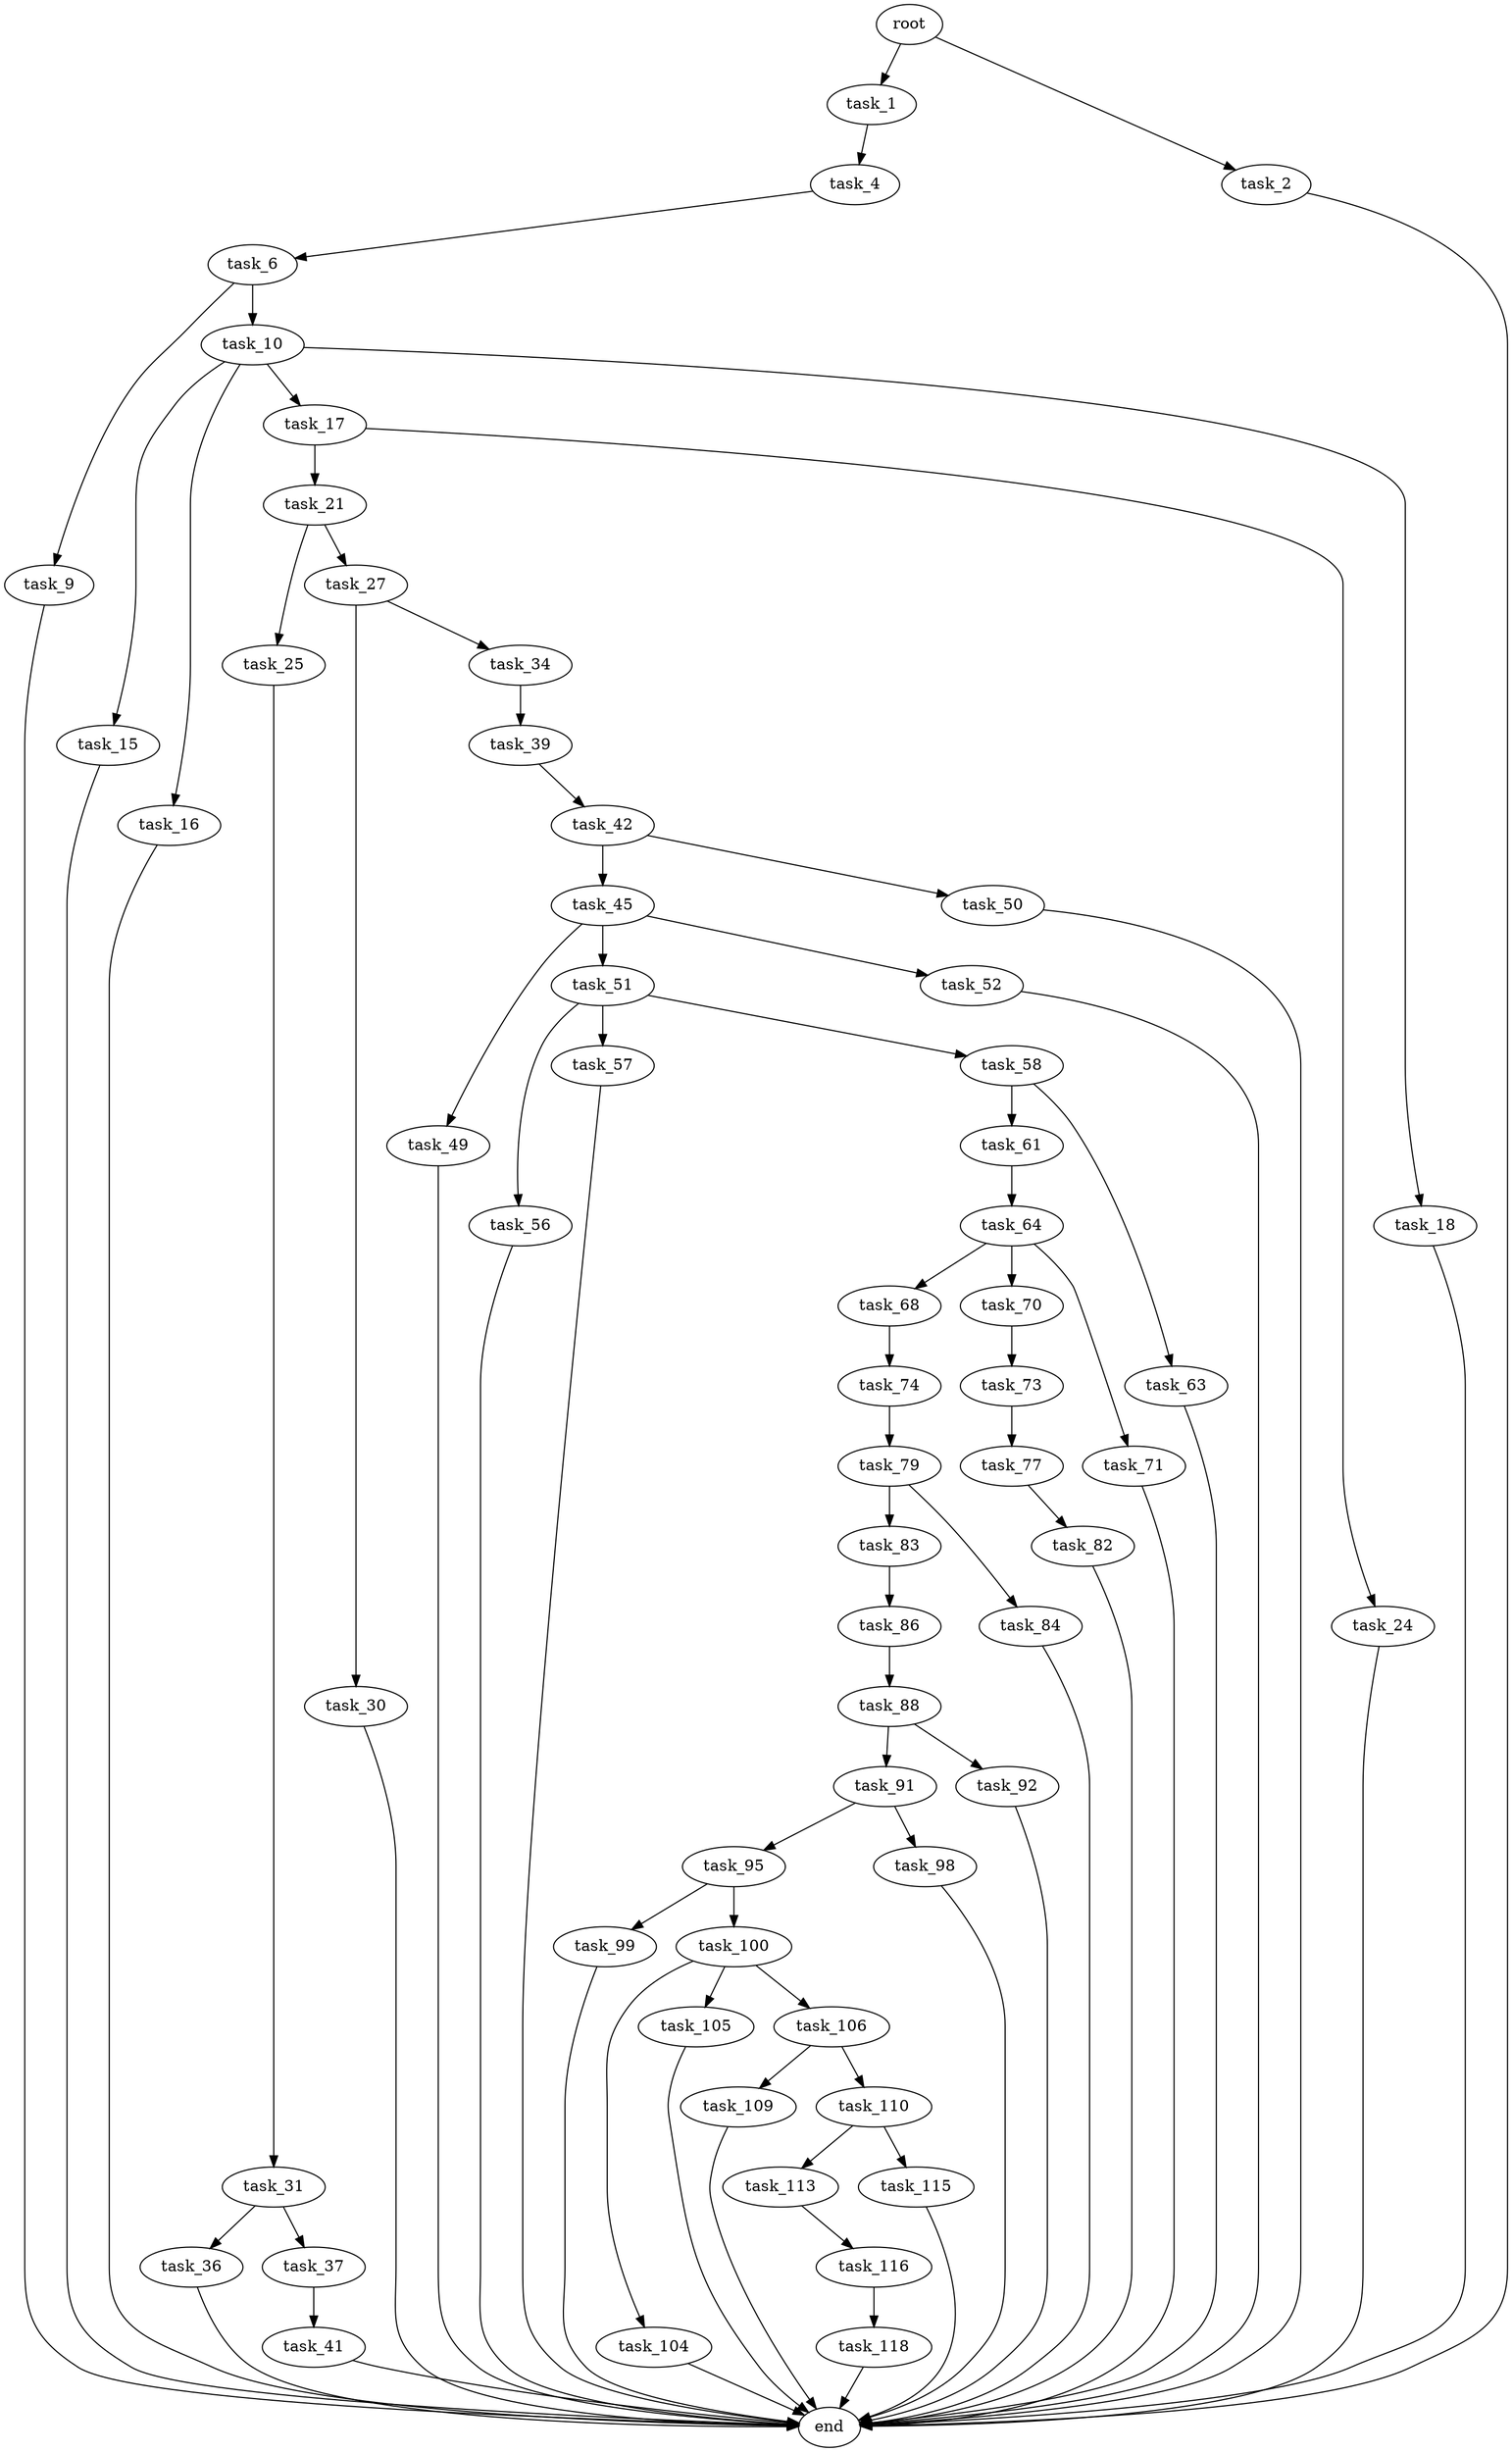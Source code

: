 digraph G {
  root [size="0.000000"];
  task_1 [size="11384323921.000000"];
  task_2 [size="12806974021.000000"];
  task_4 [size="636022767072.000000"];
  task_6 [size="7766051199.000000"];
  task_9 [size="27799783354.000000"];
  task_10 [size="264854527196.000000"];
  task_15 [size="134217728000.000000"];
  task_16 [size="68719476736.000000"];
  task_17 [size="8589934592.000000"];
  task_18 [size="549755813888.000000"];
  task_21 [size="10294900958.000000"];
  task_24 [size="16568678137.000000"];
  task_25 [size="13350422834.000000"];
  task_27 [size="1073741824000.000000"];
  task_30 [size="782757789696.000000"];
  task_31 [size="865389794378.000000"];
  task_34 [size="231928233984.000000"];
  task_36 [size="28991029248.000000"];
  task_37 [size="1073741824000.000000"];
  task_39 [size="18220164506.000000"];
  task_41 [size="28991029248.000000"];
  task_42 [size="5234626577.000000"];
  task_45 [size="1073741824000.000000"];
  task_49 [size="27805689272.000000"];
  task_50 [size="110221637098.000000"];
  task_51 [size="778211484659.000000"];
  task_52 [size="1073741824000.000000"];
  task_56 [size="109873938964.000000"];
  task_57 [size="40204865329.000000"];
  task_58 [size="469127633159.000000"];
  task_61 [size="36424780722.000000"];
  task_63 [size="35694721906.000000"];
  task_64 [size="51459282384.000000"];
  task_68 [size="134217728000.000000"];
  task_70 [size="1073741824000.000000"];
  task_71 [size="231928233984.000000"];
  task_73 [size="3018756477.000000"];
  task_74 [size="1073741824000.000000"];
  task_77 [size="68719476736.000000"];
  task_79 [size="231928233984.000000"];
  task_82 [size="4888589258.000000"];
  task_83 [size="388390951416.000000"];
  task_84 [size="368293445632.000000"];
  task_86 [size="134217728000.000000"];
  task_88 [size="19572958915.000000"];
  task_91 [size="549755813888.000000"];
  task_92 [size="7707381954.000000"];
  task_95 [size="1110068997025.000000"];
  task_98 [size="9675902297.000000"];
  task_99 [size="8589934592.000000"];
  task_100 [size="6890385973.000000"];
  task_104 [size="107804901126.000000"];
  task_105 [size="1054438706.000000"];
  task_106 [size="46167097260.000000"];
  task_109 [size="760973773882.000000"];
  task_110 [size="1073741824000.000000"];
  task_113 [size="368293445632.000000"];
  task_115 [size="277934922835.000000"];
  task_116 [size="17082146356.000000"];
  task_118 [size="9065053310.000000"];
  end [size="0.000000"];

  root -> task_1 [size="1.000000"];
  root -> task_2 [size="1.000000"];
  task_1 -> task_4 [size="301989888.000000"];
  task_2 -> end [size="1.000000"];
  task_4 -> task_6 [size="838860800.000000"];
  task_6 -> task_9 [size="679477248.000000"];
  task_6 -> task_10 [size="679477248.000000"];
  task_9 -> end [size="1.000000"];
  task_10 -> task_15 [size="536870912.000000"];
  task_10 -> task_16 [size="536870912.000000"];
  task_10 -> task_17 [size="536870912.000000"];
  task_10 -> task_18 [size="536870912.000000"];
  task_15 -> end [size="1.000000"];
  task_16 -> end [size="1.000000"];
  task_17 -> task_21 [size="33554432.000000"];
  task_17 -> task_24 [size="33554432.000000"];
  task_18 -> end [size="1.000000"];
  task_21 -> task_25 [size="209715200.000000"];
  task_21 -> task_27 [size="209715200.000000"];
  task_24 -> end [size="1.000000"];
  task_25 -> task_31 [size="536870912.000000"];
  task_27 -> task_30 [size="838860800.000000"];
  task_27 -> task_34 [size="838860800.000000"];
  task_30 -> end [size="1.000000"];
  task_31 -> task_36 [size="536870912.000000"];
  task_31 -> task_37 [size="536870912.000000"];
  task_34 -> task_39 [size="301989888.000000"];
  task_36 -> end [size="1.000000"];
  task_37 -> task_41 [size="838860800.000000"];
  task_39 -> task_42 [size="33554432.000000"];
  task_41 -> end [size="1.000000"];
  task_42 -> task_45 [size="301989888.000000"];
  task_42 -> task_50 [size="301989888.000000"];
  task_45 -> task_49 [size="838860800.000000"];
  task_45 -> task_51 [size="838860800.000000"];
  task_45 -> task_52 [size="838860800.000000"];
  task_49 -> end [size="1.000000"];
  task_50 -> end [size="1.000000"];
  task_51 -> task_56 [size="679477248.000000"];
  task_51 -> task_57 [size="679477248.000000"];
  task_51 -> task_58 [size="679477248.000000"];
  task_52 -> end [size="1.000000"];
  task_56 -> end [size="1.000000"];
  task_57 -> end [size="1.000000"];
  task_58 -> task_61 [size="301989888.000000"];
  task_58 -> task_63 [size="301989888.000000"];
  task_61 -> task_64 [size="679477248.000000"];
  task_63 -> end [size="1.000000"];
  task_64 -> task_68 [size="134217728.000000"];
  task_64 -> task_70 [size="134217728.000000"];
  task_64 -> task_71 [size="134217728.000000"];
  task_68 -> task_74 [size="209715200.000000"];
  task_70 -> task_73 [size="838860800.000000"];
  task_71 -> end [size="1.000000"];
  task_73 -> task_77 [size="75497472.000000"];
  task_74 -> task_79 [size="838860800.000000"];
  task_77 -> task_82 [size="134217728.000000"];
  task_79 -> task_83 [size="301989888.000000"];
  task_79 -> task_84 [size="301989888.000000"];
  task_82 -> end [size="1.000000"];
  task_83 -> task_86 [size="411041792.000000"];
  task_84 -> end [size="1.000000"];
  task_86 -> task_88 [size="209715200.000000"];
  task_88 -> task_91 [size="536870912.000000"];
  task_88 -> task_92 [size="536870912.000000"];
  task_91 -> task_95 [size="536870912.000000"];
  task_91 -> task_98 [size="536870912.000000"];
  task_92 -> end [size="1.000000"];
  task_95 -> task_99 [size="679477248.000000"];
  task_95 -> task_100 [size="679477248.000000"];
  task_98 -> end [size="1.000000"];
  task_99 -> end [size="1.000000"];
  task_100 -> task_104 [size="301989888.000000"];
  task_100 -> task_105 [size="301989888.000000"];
  task_100 -> task_106 [size="301989888.000000"];
  task_104 -> end [size="1.000000"];
  task_105 -> end [size="1.000000"];
  task_106 -> task_109 [size="33554432.000000"];
  task_106 -> task_110 [size="33554432.000000"];
  task_109 -> end [size="1.000000"];
  task_110 -> task_113 [size="838860800.000000"];
  task_110 -> task_115 [size="838860800.000000"];
  task_113 -> task_116 [size="411041792.000000"];
  task_115 -> end [size="1.000000"];
  task_116 -> task_118 [size="536870912.000000"];
  task_118 -> end [size="1.000000"];
}
